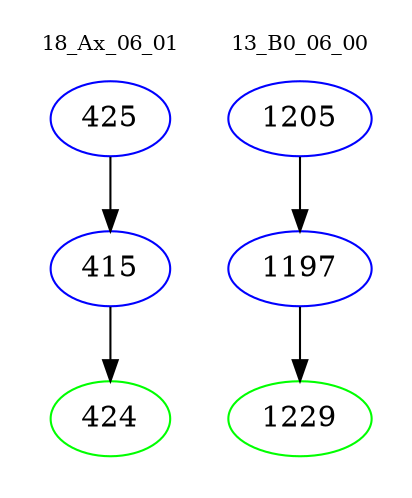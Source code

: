 digraph{
subgraph cluster_0 {
color = white
label = "18_Ax_06_01";
fontsize=10;
T0_425 [label="425", color="blue"]
T0_425 -> T0_415 [color="black"]
T0_415 [label="415", color="blue"]
T0_415 -> T0_424 [color="black"]
T0_424 [label="424", color="green"]
}
subgraph cluster_1 {
color = white
label = "13_B0_06_00";
fontsize=10;
T1_1205 [label="1205", color="blue"]
T1_1205 -> T1_1197 [color="black"]
T1_1197 [label="1197", color="blue"]
T1_1197 -> T1_1229 [color="black"]
T1_1229 [label="1229", color="green"]
}
}
